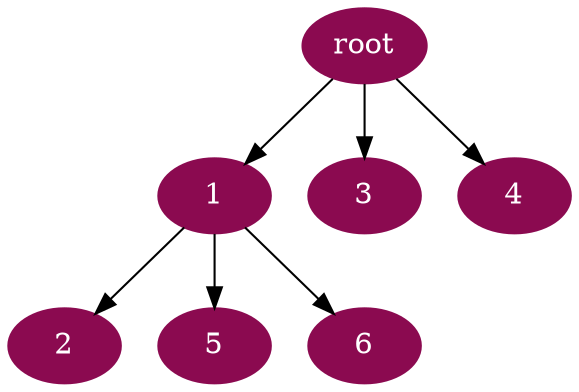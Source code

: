 digraph G {
node [color=deeppink4, style=filled, fontcolor=white];
"root" -> 1;
1 -> 2;
"root" -> 3;
"root" -> 4;
1 -> 5;
1 -> 6;
}
